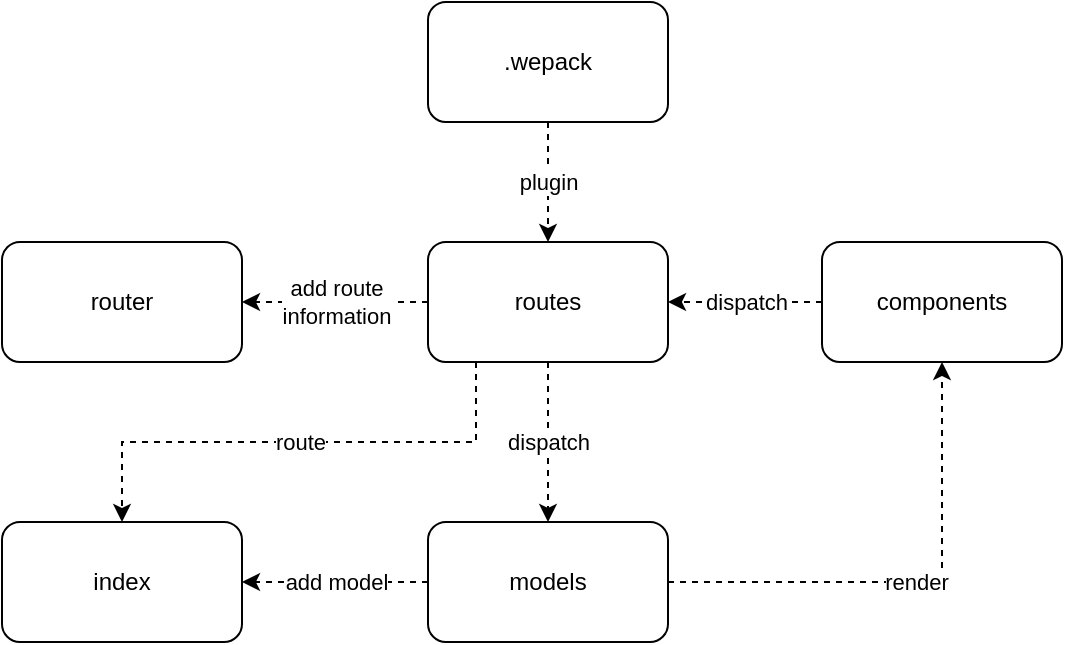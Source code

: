 <mxfile version="12.0.2" type="github" pages="2"><diagram id="JKoPT1SIEst4_LKfksRH" name="framework"><mxGraphModel dx="946" dy="519" grid="1" gridSize="10" guides="1" tooltips="1" connect="1" arrows="1" fold="1" page="1" pageScale="1" pageWidth="827" pageHeight="1169" math="0" shadow="0"><root><mxCell id="0"/><mxCell id="1" parent="0"/><mxCell id="E-Loqb6BBiMRiwWRVIpF-7" value="plugin" style="edgeStyle=orthogonalEdgeStyle;rounded=0;orthogonalLoop=1;jettySize=auto;html=1;exitX=0.5;exitY=1;exitDx=0;exitDy=0;entryX=0.5;entryY=0;entryDx=0;entryDy=0;dashed=1;" edge="1" parent="1" source="E-Loqb6BBiMRiwWRVIpF-1" target="E-Loqb6BBiMRiwWRVIpF-2"><mxGeometry relative="1" as="geometry"/></mxCell><mxCell id="E-Loqb6BBiMRiwWRVIpF-1" value=".wepack" style="rounded=1;whiteSpace=wrap;html=1;" vertex="1" parent="1"><mxGeometry x="333" y="80" width="120" height="60" as="geometry"/></mxCell><mxCell id="E-Loqb6BBiMRiwWRVIpF-8" value="add route&lt;br&gt;information" style="edgeStyle=orthogonalEdgeStyle;rounded=0;orthogonalLoop=1;jettySize=auto;html=1;exitX=0;exitY=0.5;exitDx=0;exitDy=0;entryX=1;entryY=0.5;entryDx=0;entryDy=0;dashed=1;" edge="1" parent="1" source="E-Loqb6BBiMRiwWRVIpF-2" target="E-Loqb6BBiMRiwWRVIpF-3"><mxGeometry relative="1" as="geometry"/></mxCell><mxCell id="E-Loqb6BBiMRiwWRVIpF-10" value="route" style="edgeStyle=orthogonalEdgeStyle;rounded=0;orthogonalLoop=1;jettySize=auto;html=1;exitX=0.2;exitY=1;exitDx=0;exitDy=0;entryX=0.5;entryY=0;entryDx=0;entryDy=0;dashed=1;exitPerimeter=0;" edge="1" parent="1" source="E-Loqb6BBiMRiwWRVIpF-2" target="E-Loqb6BBiMRiwWRVIpF-6"><mxGeometry relative="1" as="geometry"/></mxCell><mxCell id="E-Loqb6BBiMRiwWRVIpF-11" value="dispatch" style="edgeStyle=orthogonalEdgeStyle;rounded=0;orthogonalLoop=1;jettySize=auto;html=1;exitX=0.5;exitY=1;exitDx=0;exitDy=0;entryX=0.5;entryY=0;entryDx=0;entryDy=0;dashed=1;" edge="1" parent="1" source="E-Loqb6BBiMRiwWRVIpF-2" target="E-Loqb6BBiMRiwWRVIpF-5"><mxGeometry relative="1" as="geometry"/></mxCell><mxCell id="E-Loqb6BBiMRiwWRVIpF-2" value="routes" style="rounded=1;whiteSpace=wrap;html=1;" vertex="1" parent="1"><mxGeometry x="333" y="200" width="120" height="60" as="geometry"/></mxCell><mxCell id="E-Loqb6BBiMRiwWRVIpF-3" value="router" style="rounded=1;whiteSpace=wrap;html=1;" vertex="1" parent="1"><mxGeometry x="120" y="200" width="120" height="60" as="geometry"/></mxCell><mxCell id="E-Loqb6BBiMRiwWRVIpF-14" value="dispatch" style="edgeStyle=orthogonalEdgeStyle;rounded=0;orthogonalLoop=1;jettySize=auto;html=1;exitX=0;exitY=0.5;exitDx=0;exitDy=0;entryX=1;entryY=0.5;entryDx=0;entryDy=0;dashed=1;" edge="1" parent="1" source="E-Loqb6BBiMRiwWRVIpF-4" target="E-Loqb6BBiMRiwWRVIpF-2"><mxGeometry relative="1" as="geometry"/></mxCell><mxCell id="E-Loqb6BBiMRiwWRVIpF-4" value="components" style="rounded=1;whiteSpace=wrap;html=1;" vertex="1" parent="1"><mxGeometry x="530" y="200" width="120" height="60" as="geometry"/></mxCell><mxCell id="E-Loqb6BBiMRiwWRVIpF-13" value="add model" style="edgeStyle=orthogonalEdgeStyle;rounded=0;orthogonalLoop=1;jettySize=auto;html=1;exitX=0;exitY=0.5;exitDx=0;exitDy=0;entryX=1;entryY=0.5;entryDx=0;entryDy=0;dashed=1;" edge="1" parent="1" source="E-Loqb6BBiMRiwWRVIpF-5" target="E-Loqb6BBiMRiwWRVIpF-6"><mxGeometry relative="1" as="geometry"/></mxCell><mxCell id="E-Loqb6BBiMRiwWRVIpF-15" value="render" style="edgeStyle=orthogonalEdgeStyle;rounded=0;orthogonalLoop=1;jettySize=auto;html=1;exitX=1;exitY=0.5;exitDx=0;exitDy=0;entryX=0.5;entryY=1;entryDx=0;entryDy=0;dashed=1;" edge="1" parent="1" source="E-Loqb6BBiMRiwWRVIpF-5" target="E-Loqb6BBiMRiwWRVIpF-4"><mxGeometry relative="1" as="geometry"/></mxCell><mxCell id="E-Loqb6BBiMRiwWRVIpF-5" value="models" style="rounded=1;whiteSpace=wrap;html=1;" vertex="1" parent="1"><mxGeometry x="333" y="340" width="120" height="60" as="geometry"/></mxCell><mxCell id="E-Loqb6BBiMRiwWRVIpF-6" value="index" style="rounded=1;whiteSpace=wrap;html=1;" vertex="1" parent="1"><mxGeometry x="120" y="340" width="120" height="60" as="geometry"/></mxCell></root></mxGraphModel></diagram><diagram id="q6G9Md55vFyM0mXPLvCJ" name="Framework"><mxGraphModel dx="946" dy="519" grid="1" gridSize="10" guides="1" tooltips="1" connect="1" arrows="1" fold="1" page="1" pageScale="1" pageWidth="827" pageHeight="1169" math="0" shadow="0"><root><mxCell id="RmDtyzOP6DvFUzwx6TIt-0"/><mxCell id="RmDtyzOP6DvFUzwx6TIt-1" parent="RmDtyzOP6DvFUzwx6TIt-0"/><mxCell id="RmDtyzOP6DvFUzwx6TIt-20" value="" style="rounded=0;whiteSpace=wrap;html=1;" vertex="1" parent="RmDtyzOP6DvFUzwx6TIt-1"><mxGeometry x="320" y="240" width="150" height="300" as="geometry"/></mxCell><mxCell id="RmDtyzOP6DvFUzwx6TIt-2" value="plugin" style="edgeStyle=orthogonalEdgeStyle;rounded=0;orthogonalLoop=1;jettySize=auto;html=1;exitX=0.5;exitY=1;exitDx=0;exitDy=0;entryX=0.5;entryY=0;entryDx=0;entryDy=0;dashed=1;" edge="1" parent="RmDtyzOP6DvFUzwx6TIt-1" source="RmDtyzOP6DvFUzwx6TIt-3" target="RmDtyzOP6DvFUzwx6TIt-7"><mxGeometry relative="1" as="geometry"/></mxCell><mxCell id="RmDtyzOP6DvFUzwx6TIt-3" value=".wepack" style="rounded=1;whiteSpace=wrap;html=1;" vertex="1" parent="RmDtyzOP6DvFUzwx6TIt-1"><mxGeometry x="333" y="40" width="120" height="60" as="geometry"/></mxCell><mxCell id="RmDtyzOP6DvFUzwx6TIt-4" value="add route&lt;br&gt;information" style="edgeStyle=orthogonalEdgeStyle;rounded=0;orthogonalLoop=1;jettySize=auto;html=1;exitX=0;exitY=0.5;exitDx=0;exitDy=0;entryX=1;entryY=0.5;entryDx=0;entryDy=0;dashed=1;" edge="1" parent="RmDtyzOP6DvFUzwx6TIt-1" source="RmDtyzOP6DvFUzwx6TIt-7" target="RmDtyzOP6DvFUzwx6TIt-8"><mxGeometry relative="1" as="geometry"/></mxCell><mxCell id="RmDtyzOP6DvFUzwx6TIt-5" value="route" style="edgeStyle=orthogonalEdgeStyle;rounded=0;orthogonalLoop=1;jettySize=auto;html=1;exitX=0.2;exitY=1;exitDx=0;exitDy=0;entryX=0.5;entryY=0;entryDx=0;entryDy=0;dashed=1;exitPerimeter=0;" edge="1" parent="RmDtyzOP6DvFUzwx6TIt-1" source="RmDtyzOP6DvFUzwx6TIt-7" target="RmDtyzOP6DvFUzwx6TIt-14"><mxGeometry relative="1" as="geometry"/></mxCell><mxCell id="RmDtyzOP6DvFUzwx6TIt-6" value="dispatch" style="edgeStyle=orthogonalEdgeStyle;rounded=0;orthogonalLoop=1;jettySize=auto;html=1;exitX=0.5;exitY=1;exitDx=0;exitDy=0;entryX=0.5;entryY=0;entryDx=0;entryDy=0;dashed=1;" edge="1" parent="RmDtyzOP6DvFUzwx6TIt-1" source="RmDtyzOP6DvFUzwx6TIt-7" target="RmDtyzOP6DvFUzwx6TIt-13"><mxGeometry relative="1" as="geometry"/></mxCell><mxCell id="RmDtyzOP6DvFUzwx6TIt-7" value="routes" style="rounded=1;whiteSpace=wrap;html=1;" vertex="1" parent="RmDtyzOP6DvFUzwx6TIt-1"><mxGeometry x="333" y="140" width="120" height="60" as="geometry"/></mxCell><mxCell id="RmDtyzOP6DvFUzwx6TIt-8" value="router" style="rounded=1;whiteSpace=wrap;html=1;" vertex="1" parent="RmDtyzOP6DvFUzwx6TIt-1"><mxGeometry x="120" y="140" width="120" height="60" as="geometry"/></mxCell><mxCell id="RmDtyzOP6DvFUzwx6TIt-9" value="dispatch" style="edgeStyle=orthogonalEdgeStyle;rounded=0;orthogonalLoop=1;jettySize=auto;html=1;exitX=0;exitY=0.5;exitDx=0;exitDy=0;entryX=1;entryY=0.5;entryDx=0;entryDy=0;dashed=1;" edge="1" parent="RmDtyzOP6DvFUzwx6TIt-1" source="RmDtyzOP6DvFUzwx6TIt-10" target="RmDtyzOP6DvFUzwx6TIt-7"><mxGeometry relative="1" as="geometry"/></mxCell><mxCell id="RmDtyzOP6DvFUzwx6TIt-10" value="components" style="rounded=1;whiteSpace=wrap;html=1;" vertex="1" parent="RmDtyzOP6DvFUzwx6TIt-1"><mxGeometry x="530" y="140" width="120" height="60" as="geometry"/></mxCell><mxCell id="RmDtyzOP6DvFUzwx6TIt-11" value="add model" style="edgeStyle=orthogonalEdgeStyle;rounded=0;orthogonalLoop=1;jettySize=auto;html=1;exitX=0;exitY=0.5;exitDx=0;exitDy=0;entryX=1;entryY=0.5;entryDx=0;entryDy=0;dashed=1;" edge="1" parent="RmDtyzOP6DvFUzwx6TIt-1" source="RmDtyzOP6DvFUzwx6TIt-13" target="RmDtyzOP6DvFUzwx6TIt-14"><mxGeometry relative="1" as="geometry"/></mxCell><mxCell id="RmDtyzOP6DvFUzwx6TIt-16" value="actions" style="edgeStyle=orthogonalEdgeStyle;rounded=0;orthogonalLoop=1;jettySize=auto;html=1;exitX=0.5;exitY=1;exitDx=0;exitDy=0;entryX=0.5;entryY=0;entryDx=0;entryDy=0;dashed=1;" edge="1" parent="RmDtyzOP6DvFUzwx6TIt-1" source="RmDtyzOP6DvFUzwx6TIt-13" target="RmDtyzOP6DvFUzwx6TIt-15"><mxGeometry relative="1" as="geometry"/></mxCell><mxCell id="RmDtyzOP6DvFUzwx6TIt-13" value="reducers" style="rounded=1;whiteSpace=wrap;html=1;" vertex="1" parent="RmDtyzOP6DvFUzwx6TIt-1"><mxGeometry x="333" y="250" width="120" height="60" as="geometry"/></mxCell><mxCell id="RmDtyzOP6DvFUzwx6TIt-14" value="index" style="rounded=1;whiteSpace=wrap;html=1;" vertex="1" parent="RmDtyzOP6DvFUzwx6TIt-1"><mxGeometry x="120" y="250" width="120" height="60" as="geometry"/></mxCell><mxCell id="RmDtyzOP6DvFUzwx6TIt-18" value="actions&lt;br&gt;record" style="edgeStyle=orthogonalEdgeStyle;rounded=0;orthogonalLoop=1;jettySize=auto;html=1;exitX=0.5;exitY=1;exitDx=0;exitDy=0;entryX=0.5;entryY=0;entryDx=0;entryDy=0;dashed=1;" edge="1" parent="RmDtyzOP6DvFUzwx6TIt-1" source="RmDtyzOP6DvFUzwx6TIt-15" target="RmDtyzOP6DvFUzwx6TIt-17"><mxGeometry relative="1" as="geometry"/></mxCell><mxCell id="RmDtyzOP6DvFUzwx6TIt-15" value="subscription" style="rounded=1;whiteSpace=wrap;html=1;" vertex="1" parent="RmDtyzOP6DvFUzwx6TIt-1"><mxGeometry x="333" y="350" width="120" height="60" as="geometry"/></mxCell><mxCell id="RmDtyzOP6DvFUzwx6TIt-19" value="render" style="edgeStyle=orthogonalEdgeStyle;rounded=0;orthogonalLoop=1;jettySize=auto;html=1;exitX=1;exitY=0.5;exitDx=0;exitDy=0;entryX=0.5;entryY=1;entryDx=0;entryDy=0;dashed=1;" edge="1" parent="RmDtyzOP6DvFUzwx6TIt-1" source="RmDtyzOP6DvFUzwx6TIt-17" target="RmDtyzOP6DvFUzwx6TIt-10"><mxGeometry relative="1" as="geometry"/></mxCell><mxCell id="RmDtyzOP6DvFUzwx6TIt-17" value="effects" style="rounded=1;whiteSpace=wrap;html=1;" vertex="1" parent="RmDtyzOP6DvFUzwx6TIt-1"><mxGeometry x="333" y="460" width="120" height="60" as="geometry"/></mxCell><mxCell id="RmDtyzOP6DvFUzwx6TIt-21" value="model" style="text;html=1;resizable=0;points=[];autosize=1;align=left;verticalAlign=top;spacingTop=-4;" vertex="1" parent="RmDtyzOP6DvFUzwx6TIt-1"><mxGeometry x="460" y="270" width="50" height="20" as="geometry"/></mxCell></root></mxGraphModel></diagram></mxfile>